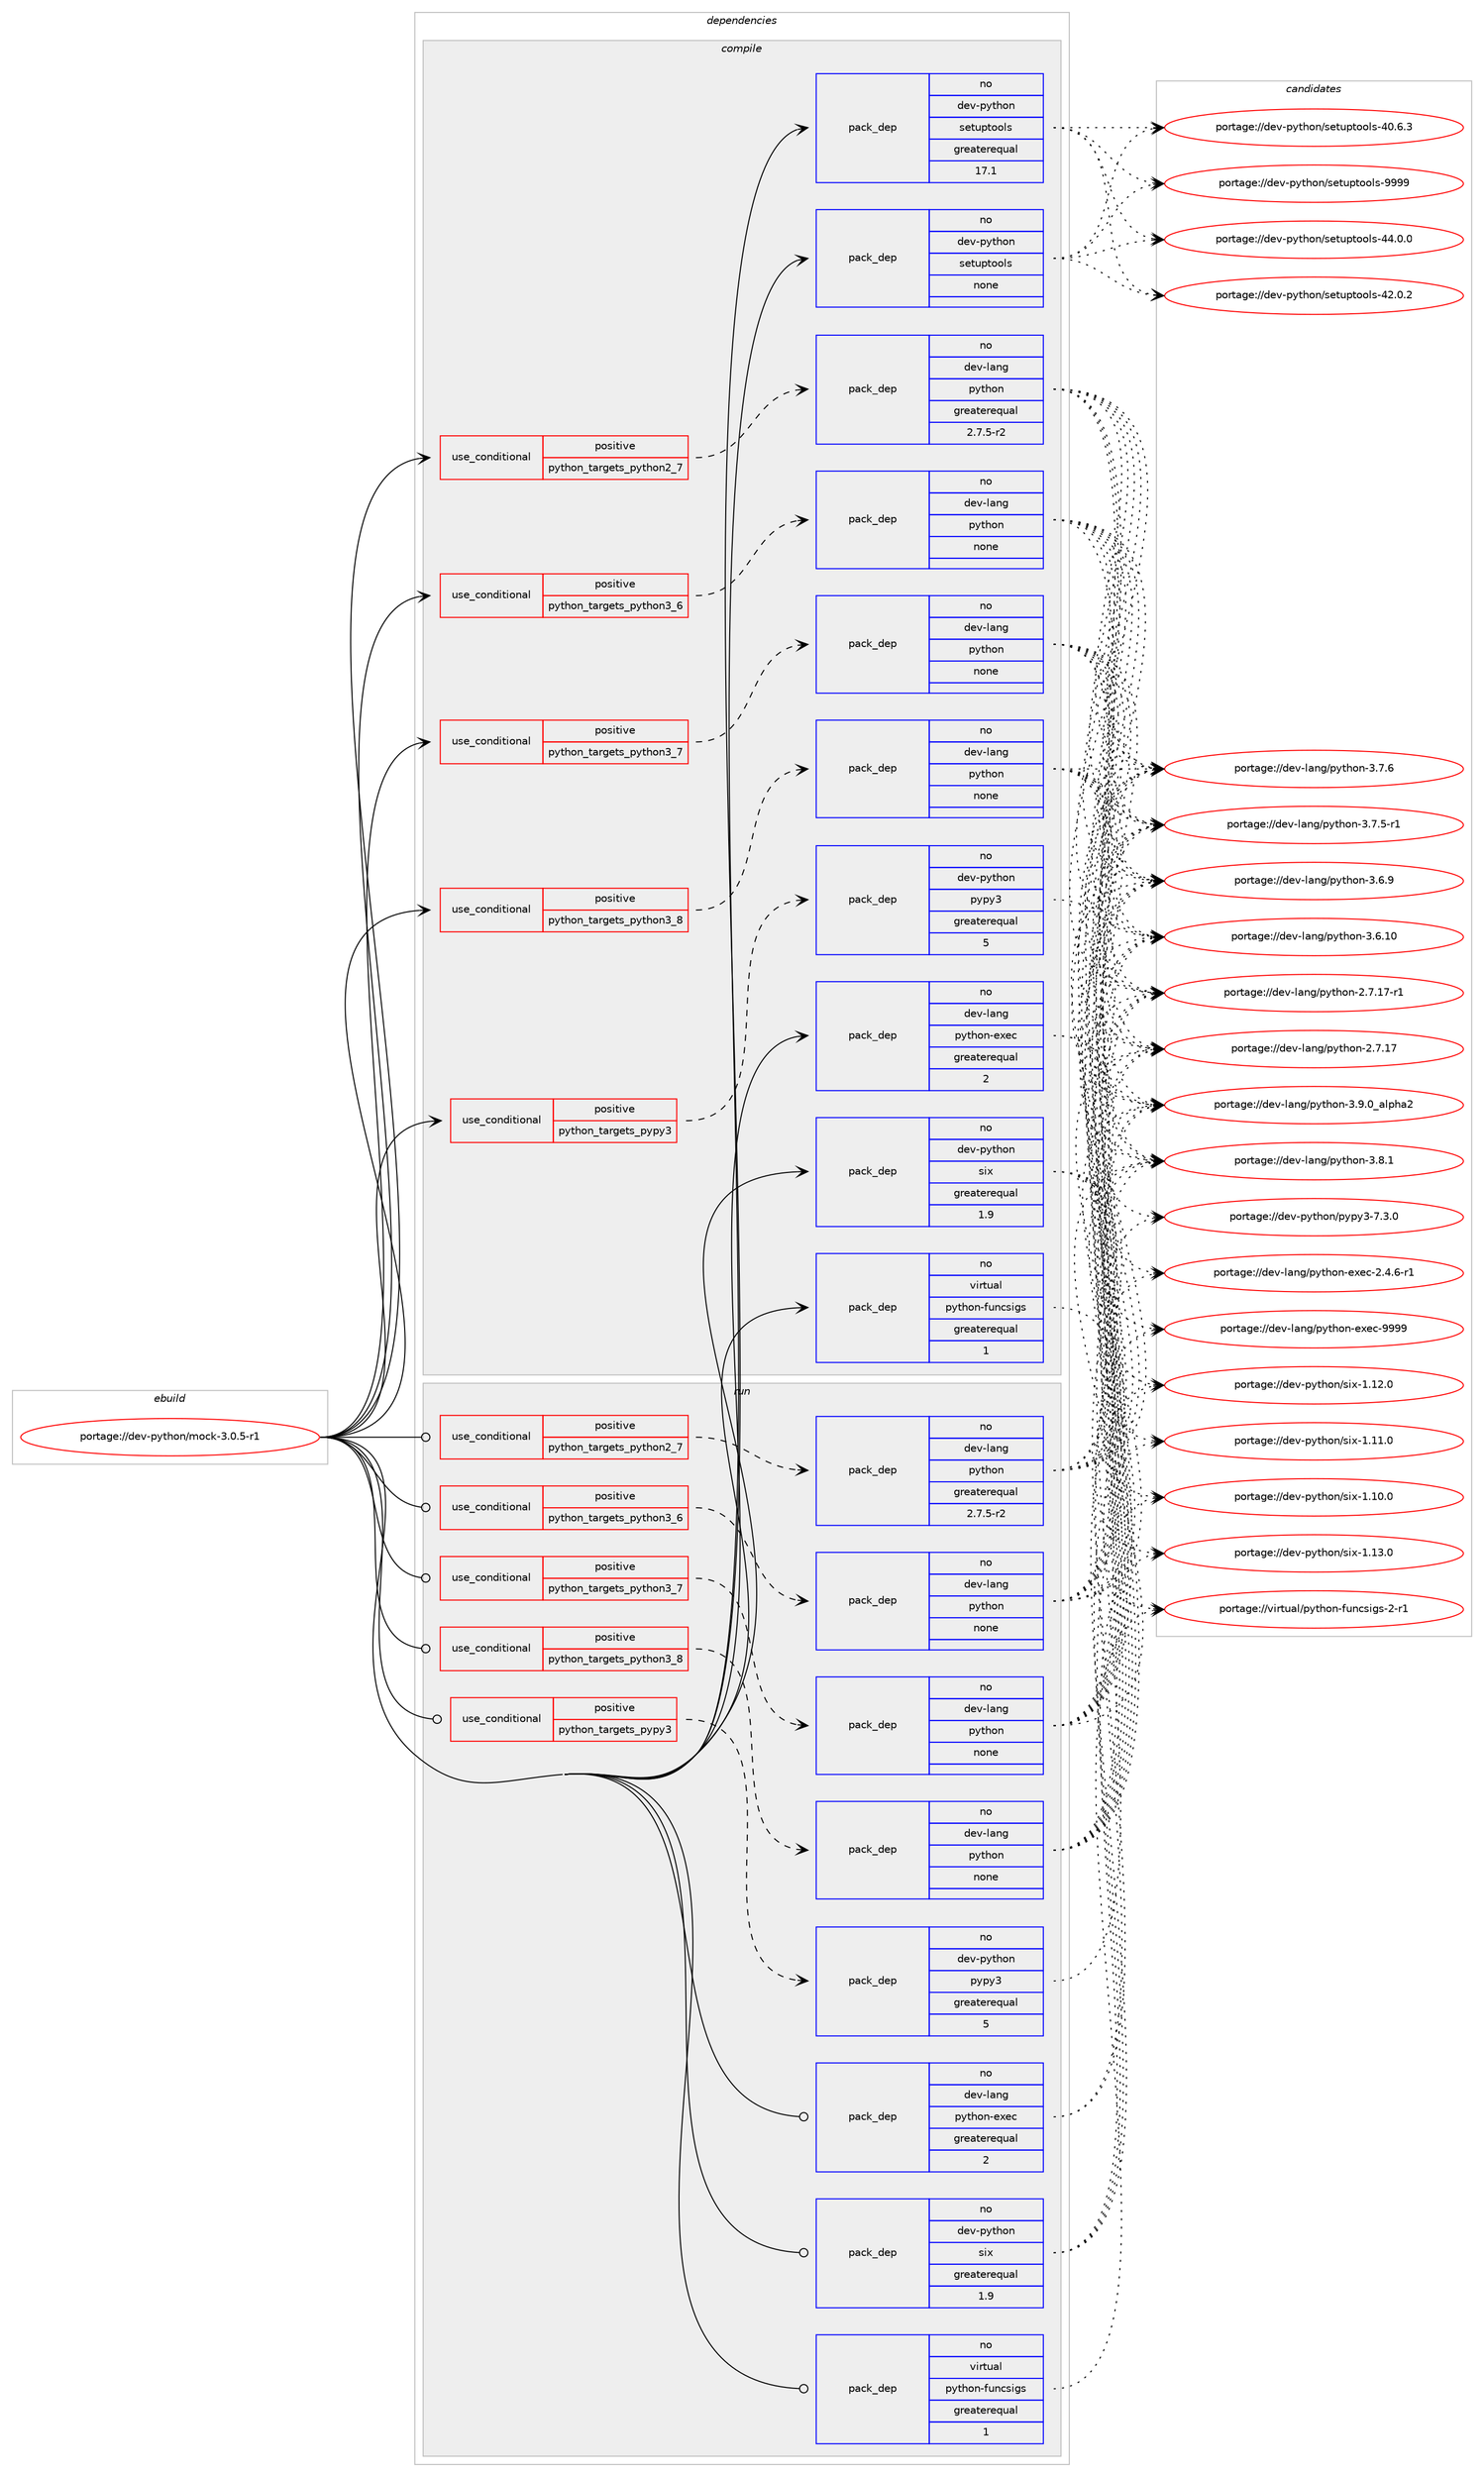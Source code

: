 digraph prolog {

# *************
# Graph options
# *************

newrank=true;
concentrate=true;
compound=true;
graph [rankdir=LR,fontname=Helvetica,fontsize=10,ranksep=1.5];#, ranksep=2.5, nodesep=0.2];
edge  [arrowhead=vee];
node  [fontname=Helvetica,fontsize=10];

# **********
# The ebuild
# **********

subgraph cluster_leftcol {
color=gray;
rank=same;
label=<<i>ebuild</i>>;
id [label="portage://dev-python/mock-3.0.5-r1", color=red, width=4, href="../dev-python/mock-3.0.5-r1.svg"];
}

# ****************
# The dependencies
# ****************

subgraph cluster_midcol {
color=gray;
label=<<i>dependencies</i>>;
subgraph cluster_compile {
fillcolor="#eeeeee";
style=filled;
label=<<i>compile</i>>;
subgraph cond112857 {
dependency450272 [label=<<TABLE BORDER="0" CELLBORDER="1" CELLSPACING="0" CELLPADDING="4"><TR><TD ROWSPAN="3" CELLPADDING="10">use_conditional</TD></TR><TR><TD>positive</TD></TR><TR><TD>python_targets_pypy3</TD></TR></TABLE>>, shape=none, color=red];
subgraph pack332435 {
dependency450273 [label=<<TABLE BORDER="0" CELLBORDER="1" CELLSPACING="0" CELLPADDING="4" WIDTH="220"><TR><TD ROWSPAN="6" CELLPADDING="30">pack_dep</TD></TR><TR><TD WIDTH="110">no</TD></TR><TR><TD>dev-python</TD></TR><TR><TD>pypy3</TD></TR><TR><TD>greaterequal</TD></TR><TR><TD>5</TD></TR></TABLE>>, shape=none, color=blue];
}
dependency450272:e -> dependency450273:w [weight=20,style="dashed",arrowhead="vee"];
}
id:e -> dependency450272:w [weight=20,style="solid",arrowhead="vee"];
subgraph cond112858 {
dependency450274 [label=<<TABLE BORDER="0" CELLBORDER="1" CELLSPACING="0" CELLPADDING="4"><TR><TD ROWSPAN="3" CELLPADDING="10">use_conditional</TD></TR><TR><TD>positive</TD></TR><TR><TD>python_targets_python2_7</TD></TR></TABLE>>, shape=none, color=red];
subgraph pack332436 {
dependency450275 [label=<<TABLE BORDER="0" CELLBORDER="1" CELLSPACING="0" CELLPADDING="4" WIDTH="220"><TR><TD ROWSPAN="6" CELLPADDING="30">pack_dep</TD></TR><TR><TD WIDTH="110">no</TD></TR><TR><TD>dev-lang</TD></TR><TR><TD>python</TD></TR><TR><TD>greaterequal</TD></TR><TR><TD>2.7.5-r2</TD></TR></TABLE>>, shape=none, color=blue];
}
dependency450274:e -> dependency450275:w [weight=20,style="dashed",arrowhead="vee"];
}
id:e -> dependency450274:w [weight=20,style="solid",arrowhead="vee"];
subgraph cond112859 {
dependency450276 [label=<<TABLE BORDER="0" CELLBORDER="1" CELLSPACING="0" CELLPADDING="4"><TR><TD ROWSPAN="3" CELLPADDING="10">use_conditional</TD></TR><TR><TD>positive</TD></TR><TR><TD>python_targets_python3_6</TD></TR></TABLE>>, shape=none, color=red];
subgraph pack332437 {
dependency450277 [label=<<TABLE BORDER="0" CELLBORDER="1" CELLSPACING="0" CELLPADDING="4" WIDTH="220"><TR><TD ROWSPAN="6" CELLPADDING="30">pack_dep</TD></TR><TR><TD WIDTH="110">no</TD></TR><TR><TD>dev-lang</TD></TR><TR><TD>python</TD></TR><TR><TD>none</TD></TR><TR><TD></TD></TR></TABLE>>, shape=none, color=blue];
}
dependency450276:e -> dependency450277:w [weight=20,style="dashed",arrowhead="vee"];
}
id:e -> dependency450276:w [weight=20,style="solid",arrowhead="vee"];
subgraph cond112860 {
dependency450278 [label=<<TABLE BORDER="0" CELLBORDER="1" CELLSPACING="0" CELLPADDING="4"><TR><TD ROWSPAN="3" CELLPADDING="10">use_conditional</TD></TR><TR><TD>positive</TD></TR><TR><TD>python_targets_python3_7</TD></TR></TABLE>>, shape=none, color=red];
subgraph pack332438 {
dependency450279 [label=<<TABLE BORDER="0" CELLBORDER="1" CELLSPACING="0" CELLPADDING="4" WIDTH="220"><TR><TD ROWSPAN="6" CELLPADDING="30">pack_dep</TD></TR><TR><TD WIDTH="110">no</TD></TR><TR><TD>dev-lang</TD></TR><TR><TD>python</TD></TR><TR><TD>none</TD></TR><TR><TD></TD></TR></TABLE>>, shape=none, color=blue];
}
dependency450278:e -> dependency450279:w [weight=20,style="dashed",arrowhead="vee"];
}
id:e -> dependency450278:w [weight=20,style="solid",arrowhead="vee"];
subgraph cond112861 {
dependency450280 [label=<<TABLE BORDER="0" CELLBORDER="1" CELLSPACING="0" CELLPADDING="4"><TR><TD ROWSPAN="3" CELLPADDING="10">use_conditional</TD></TR><TR><TD>positive</TD></TR><TR><TD>python_targets_python3_8</TD></TR></TABLE>>, shape=none, color=red];
subgraph pack332439 {
dependency450281 [label=<<TABLE BORDER="0" CELLBORDER="1" CELLSPACING="0" CELLPADDING="4" WIDTH="220"><TR><TD ROWSPAN="6" CELLPADDING="30">pack_dep</TD></TR><TR><TD WIDTH="110">no</TD></TR><TR><TD>dev-lang</TD></TR><TR><TD>python</TD></TR><TR><TD>none</TD></TR><TR><TD></TD></TR></TABLE>>, shape=none, color=blue];
}
dependency450280:e -> dependency450281:w [weight=20,style="dashed",arrowhead="vee"];
}
id:e -> dependency450280:w [weight=20,style="solid",arrowhead="vee"];
subgraph pack332440 {
dependency450282 [label=<<TABLE BORDER="0" CELLBORDER="1" CELLSPACING="0" CELLPADDING="4" WIDTH="220"><TR><TD ROWSPAN="6" CELLPADDING="30">pack_dep</TD></TR><TR><TD WIDTH="110">no</TD></TR><TR><TD>dev-lang</TD></TR><TR><TD>python-exec</TD></TR><TR><TD>greaterequal</TD></TR><TR><TD>2</TD></TR></TABLE>>, shape=none, color=blue];
}
id:e -> dependency450282:w [weight=20,style="solid",arrowhead="vee"];
subgraph pack332441 {
dependency450283 [label=<<TABLE BORDER="0" CELLBORDER="1" CELLSPACING="0" CELLPADDING="4" WIDTH="220"><TR><TD ROWSPAN="6" CELLPADDING="30">pack_dep</TD></TR><TR><TD WIDTH="110">no</TD></TR><TR><TD>dev-python</TD></TR><TR><TD>setuptools</TD></TR><TR><TD>greaterequal</TD></TR><TR><TD>17.1</TD></TR></TABLE>>, shape=none, color=blue];
}
id:e -> dependency450283:w [weight=20,style="solid",arrowhead="vee"];
subgraph pack332442 {
dependency450284 [label=<<TABLE BORDER="0" CELLBORDER="1" CELLSPACING="0" CELLPADDING="4" WIDTH="220"><TR><TD ROWSPAN="6" CELLPADDING="30">pack_dep</TD></TR><TR><TD WIDTH="110">no</TD></TR><TR><TD>dev-python</TD></TR><TR><TD>setuptools</TD></TR><TR><TD>none</TD></TR><TR><TD></TD></TR></TABLE>>, shape=none, color=blue];
}
id:e -> dependency450284:w [weight=20,style="solid",arrowhead="vee"];
subgraph pack332443 {
dependency450285 [label=<<TABLE BORDER="0" CELLBORDER="1" CELLSPACING="0" CELLPADDING="4" WIDTH="220"><TR><TD ROWSPAN="6" CELLPADDING="30">pack_dep</TD></TR><TR><TD WIDTH="110">no</TD></TR><TR><TD>dev-python</TD></TR><TR><TD>six</TD></TR><TR><TD>greaterequal</TD></TR><TR><TD>1.9</TD></TR></TABLE>>, shape=none, color=blue];
}
id:e -> dependency450285:w [weight=20,style="solid",arrowhead="vee"];
subgraph pack332444 {
dependency450286 [label=<<TABLE BORDER="0" CELLBORDER="1" CELLSPACING="0" CELLPADDING="4" WIDTH="220"><TR><TD ROWSPAN="6" CELLPADDING="30">pack_dep</TD></TR><TR><TD WIDTH="110">no</TD></TR><TR><TD>virtual</TD></TR><TR><TD>python-funcsigs</TD></TR><TR><TD>greaterequal</TD></TR><TR><TD>1</TD></TR></TABLE>>, shape=none, color=blue];
}
id:e -> dependency450286:w [weight=20,style="solid",arrowhead="vee"];
}
subgraph cluster_compileandrun {
fillcolor="#eeeeee";
style=filled;
label=<<i>compile and run</i>>;
}
subgraph cluster_run {
fillcolor="#eeeeee";
style=filled;
label=<<i>run</i>>;
subgraph cond112862 {
dependency450287 [label=<<TABLE BORDER="0" CELLBORDER="1" CELLSPACING="0" CELLPADDING="4"><TR><TD ROWSPAN="3" CELLPADDING="10">use_conditional</TD></TR><TR><TD>positive</TD></TR><TR><TD>python_targets_pypy3</TD></TR></TABLE>>, shape=none, color=red];
subgraph pack332445 {
dependency450288 [label=<<TABLE BORDER="0" CELLBORDER="1" CELLSPACING="0" CELLPADDING="4" WIDTH="220"><TR><TD ROWSPAN="6" CELLPADDING="30">pack_dep</TD></TR><TR><TD WIDTH="110">no</TD></TR><TR><TD>dev-python</TD></TR><TR><TD>pypy3</TD></TR><TR><TD>greaterequal</TD></TR><TR><TD>5</TD></TR></TABLE>>, shape=none, color=blue];
}
dependency450287:e -> dependency450288:w [weight=20,style="dashed",arrowhead="vee"];
}
id:e -> dependency450287:w [weight=20,style="solid",arrowhead="odot"];
subgraph cond112863 {
dependency450289 [label=<<TABLE BORDER="0" CELLBORDER="1" CELLSPACING="0" CELLPADDING="4"><TR><TD ROWSPAN="3" CELLPADDING="10">use_conditional</TD></TR><TR><TD>positive</TD></TR><TR><TD>python_targets_python2_7</TD></TR></TABLE>>, shape=none, color=red];
subgraph pack332446 {
dependency450290 [label=<<TABLE BORDER="0" CELLBORDER="1" CELLSPACING="0" CELLPADDING="4" WIDTH="220"><TR><TD ROWSPAN="6" CELLPADDING="30">pack_dep</TD></TR><TR><TD WIDTH="110">no</TD></TR><TR><TD>dev-lang</TD></TR><TR><TD>python</TD></TR><TR><TD>greaterequal</TD></TR><TR><TD>2.7.5-r2</TD></TR></TABLE>>, shape=none, color=blue];
}
dependency450289:e -> dependency450290:w [weight=20,style="dashed",arrowhead="vee"];
}
id:e -> dependency450289:w [weight=20,style="solid",arrowhead="odot"];
subgraph cond112864 {
dependency450291 [label=<<TABLE BORDER="0" CELLBORDER="1" CELLSPACING="0" CELLPADDING="4"><TR><TD ROWSPAN="3" CELLPADDING="10">use_conditional</TD></TR><TR><TD>positive</TD></TR><TR><TD>python_targets_python3_6</TD></TR></TABLE>>, shape=none, color=red];
subgraph pack332447 {
dependency450292 [label=<<TABLE BORDER="0" CELLBORDER="1" CELLSPACING="0" CELLPADDING="4" WIDTH="220"><TR><TD ROWSPAN="6" CELLPADDING="30">pack_dep</TD></TR><TR><TD WIDTH="110">no</TD></TR><TR><TD>dev-lang</TD></TR><TR><TD>python</TD></TR><TR><TD>none</TD></TR><TR><TD></TD></TR></TABLE>>, shape=none, color=blue];
}
dependency450291:e -> dependency450292:w [weight=20,style="dashed",arrowhead="vee"];
}
id:e -> dependency450291:w [weight=20,style="solid",arrowhead="odot"];
subgraph cond112865 {
dependency450293 [label=<<TABLE BORDER="0" CELLBORDER="1" CELLSPACING="0" CELLPADDING="4"><TR><TD ROWSPAN="3" CELLPADDING="10">use_conditional</TD></TR><TR><TD>positive</TD></TR><TR><TD>python_targets_python3_7</TD></TR></TABLE>>, shape=none, color=red];
subgraph pack332448 {
dependency450294 [label=<<TABLE BORDER="0" CELLBORDER="1" CELLSPACING="0" CELLPADDING="4" WIDTH="220"><TR><TD ROWSPAN="6" CELLPADDING="30">pack_dep</TD></TR><TR><TD WIDTH="110">no</TD></TR><TR><TD>dev-lang</TD></TR><TR><TD>python</TD></TR><TR><TD>none</TD></TR><TR><TD></TD></TR></TABLE>>, shape=none, color=blue];
}
dependency450293:e -> dependency450294:w [weight=20,style="dashed",arrowhead="vee"];
}
id:e -> dependency450293:w [weight=20,style="solid",arrowhead="odot"];
subgraph cond112866 {
dependency450295 [label=<<TABLE BORDER="0" CELLBORDER="1" CELLSPACING="0" CELLPADDING="4"><TR><TD ROWSPAN="3" CELLPADDING="10">use_conditional</TD></TR><TR><TD>positive</TD></TR><TR><TD>python_targets_python3_8</TD></TR></TABLE>>, shape=none, color=red];
subgraph pack332449 {
dependency450296 [label=<<TABLE BORDER="0" CELLBORDER="1" CELLSPACING="0" CELLPADDING="4" WIDTH="220"><TR><TD ROWSPAN="6" CELLPADDING="30">pack_dep</TD></TR><TR><TD WIDTH="110">no</TD></TR><TR><TD>dev-lang</TD></TR><TR><TD>python</TD></TR><TR><TD>none</TD></TR><TR><TD></TD></TR></TABLE>>, shape=none, color=blue];
}
dependency450295:e -> dependency450296:w [weight=20,style="dashed",arrowhead="vee"];
}
id:e -> dependency450295:w [weight=20,style="solid",arrowhead="odot"];
subgraph pack332450 {
dependency450297 [label=<<TABLE BORDER="0" CELLBORDER="1" CELLSPACING="0" CELLPADDING="4" WIDTH="220"><TR><TD ROWSPAN="6" CELLPADDING="30">pack_dep</TD></TR><TR><TD WIDTH="110">no</TD></TR><TR><TD>dev-lang</TD></TR><TR><TD>python-exec</TD></TR><TR><TD>greaterequal</TD></TR><TR><TD>2</TD></TR></TABLE>>, shape=none, color=blue];
}
id:e -> dependency450297:w [weight=20,style="solid",arrowhead="odot"];
subgraph pack332451 {
dependency450298 [label=<<TABLE BORDER="0" CELLBORDER="1" CELLSPACING="0" CELLPADDING="4" WIDTH="220"><TR><TD ROWSPAN="6" CELLPADDING="30">pack_dep</TD></TR><TR><TD WIDTH="110">no</TD></TR><TR><TD>dev-python</TD></TR><TR><TD>six</TD></TR><TR><TD>greaterequal</TD></TR><TR><TD>1.9</TD></TR></TABLE>>, shape=none, color=blue];
}
id:e -> dependency450298:w [weight=20,style="solid",arrowhead="odot"];
subgraph pack332452 {
dependency450299 [label=<<TABLE BORDER="0" CELLBORDER="1" CELLSPACING="0" CELLPADDING="4" WIDTH="220"><TR><TD ROWSPAN="6" CELLPADDING="30">pack_dep</TD></TR><TR><TD WIDTH="110">no</TD></TR><TR><TD>virtual</TD></TR><TR><TD>python-funcsigs</TD></TR><TR><TD>greaterequal</TD></TR><TR><TD>1</TD></TR></TABLE>>, shape=none, color=blue];
}
id:e -> dependency450299:w [weight=20,style="solid",arrowhead="odot"];
}
}

# **************
# The candidates
# **************

subgraph cluster_choices {
rank=same;
color=gray;
label=<<i>candidates</i>>;

subgraph choice332435 {
color=black;
nodesep=1;
choice100101118451121211161041111104711212111212151455546514648 [label="portage://dev-python/pypy3-7.3.0", color=red, width=4,href="../dev-python/pypy3-7.3.0.svg"];
dependency450273:e -> choice100101118451121211161041111104711212111212151455546514648:w [style=dotted,weight="100"];
}
subgraph choice332436 {
color=black;
nodesep=1;
choice10010111845108971101034711212111610411111045514657464895971081121049750 [label="portage://dev-lang/python-3.9.0_alpha2", color=red, width=4,href="../dev-lang/python-3.9.0_alpha2.svg"];
choice100101118451089711010347112121116104111110455146564649 [label="portage://dev-lang/python-3.8.1", color=red, width=4,href="../dev-lang/python-3.8.1.svg"];
choice100101118451089711010347112121116104111110455146554654 [label="portage://dev-lang/python-3.7.6", color=red, width=4,href="../dev-lang/python-3.7.6.svg"];
choice1001011184510897110103471121211161041111104551465546534511449 [label="portage://dev-lang/python-3.7.5-r1", color=red, width=4,href="../dev-lang/python-3.7.5-r1.svg"];
choice100101118451089711010347112121116104111110455146544657 [label="portage://dev-lang/python-3.6.9", color=red, width=4,href="../dev-lang/python-3.6.9.svg"];
choice10010111845108971101034711212111610411111045514654464948 [label="portage://dev-lang/python-3.6.10", color=red, width=4,href="../dev-lang/python-3.6.10.svg"];
choice100101118451089711010347112121116104111110455046554649554511449 [label="portage://dev-lang/python-2.7.17-r1", color=red, width=4,href="../dev-lang/python-2.7.17-r1.svg"];
choice10010111845108971101034711212111610411111045504655464955 [label="portage://dev-lang/python-2.7.17", color=red, width=4,href="../dev-lang/python-2.7.17.svg"];
dependency450275:e -> choice10010111845108971101034711212111610411111045514657464895971081121049750:w [style=dotted,weight="100"];
dependency450275:e -> choice100101118451089711010347112121116104111110455146564649:w [style=dotted,weight="100"];
dependency450275:e -> choice100101118451089711010347112121116104111110455146554654:w [style=dotted,weight="100"];
dependency450275:e -> choice1001011184510897110103471121211161041111104551465546534511449:w [style=dotted,weight="100"];
dependency450275:e -> choice100101118451089711010347112121116104111110455146544657:w [style=dotted,weight="100"];
dependency450275:e -> choice10010111845108971101034711212111610411111045514654464948:w [style=dotted,weight="100"];
dependency450275:e -> choice100101118451089711010347112121116104111110455046554649554511449:w [style=dotted,weight="100"];
dependency450275:e -> choice10010111845108971101034711212111610411111045504655464955:w [style=dotted,weight="100"];
}
subgraph choice332437 {
color=black;
nodesep=1;
choice10010111845108971101034711212111610411111045514657464895971081121049750 [label="portage://dev-lang/python-3.9.0_alpha2", color=red, width=4,href="../dev-lang/python-3.9.0_alpha2.svg"];
choice100101118451089711010347112121116104111110455146564649 [label="portage://dev-lang/python-3.8.1", color=red, width=4,href="../dev-lang/python-3.8.1.svg"];
choice100101118451089711010347112121116104111110455146554654 [label="portage://dev-lang/python-3.7.6", color=red, width=4,href="../dev-lang/python-3.7.6.svg"];
choice1001011184510897110103471121211161041111104551465546534511449 [label="portage://dev-lang/python-3.7.5-r1", color=red, width=4,href="../dev-lang/python-3.7.5-r1.svg"];
choice100101118451089711010347112121116104111110455146544657 [label="portage://dev-lang/python-3.6.9", color=red, width=4,href="../dev-lang/python-3.6.9.svg"];
choice10010111845108971101034711212111610411111045514654464948 [label="portage://dev-lang/python-3.6.10", color=red, width=4,href="../dev-lang/python-3.6.10.svg"];
choice100101118451089711010347112121116104111110455046554649554511449 [label="portage://dev-lang/python-2.7.17-r1", color=red, width=4,href="../dev-lang/python-2.7.17-r1.svg"];
choice10010111845108971101034711212111610411111045504655464955 [label="portage://dev-lang/python-2.7.17", color=red, width=4,href="../dev-lang/python-2.7.17.svg"];
dependency450277:e -> choice10010111845108971101034711212111610411111045514657464895971081121049750:w [style=dotted,weight="100"];
dependency450277:e -> choice100101118451089711010347112121116104111110455146564649:w [style=dotted,weight="100"];
dependency450277:e -> choice100101118451089711010347112121116104111110455146554654:w [style=dotted,weight="100"];
dependency450277:e -> choice1001011184510897110103471121211161041111104551465546534511449:w [style=dotted,weight="100"];
dependency450277:e -> choice100101118451089711010347112121116104111110455146544657:w [style=dotted,weight="100"];
dependency450277:e -> choice10010111845108971101034711212111610411111045514654464948:w [style=dotted,weight="100"];
dependency450277:e -> choice100101118451089711010347112121116104111110455046554649554511449:w [style=dotted,weight="100"];
dependency450277:e -> choice10010111845108971101034711212111610411111045504655464955:w [style=dotted,weight="100"];
}
subgraph choice332438 {
color=black;
nodesep=1;
choice10010111845108971101034711212111610411111045514657464895971081121049750 [label="portage://dev-lang/python-3.9.0_alpha2", color=red, width=4,href="../dev-lang/python-3.9.0_alpha2.svg"];
choice100101118451089711010347112121116104111110455146564649 [label="portage://dev-lang/python-3.8.1", color=red, width=4,href="../dev-lang/python-3.8.1.svg"];
choice100101118451089711010347112121116104111110455146554654 [label="portage://dev-lang/python-3.7.6", color=red, width=4,href="../dev-lang/python-3.7.6.svg"];
choice1001011184510897110103471121211161041111104551465546534511449 [label="portage://dev-lang/python-3.7.5-r1", color=red, width=4,href="../dev-lang/python-3.7.5-r1.svg"];
choice100101118451089711010347112121116104111110455146544657 [label="portage://dev-lang/python-3.6.9", color=red, width=4,href="../dev-lang/python-3.6.9.svg"];
choice10010111845108971101034711212111610411111045514654464948 [label="portage://dev-lang/python-3.6.10", color=red, width=4,href="../dev-lang/python-3.6.10.svg"];
choice100101118451089711010347112121116104111110455046554649554511449 [label="portage://dev-lang/python-2.7.17-r1", color=red, width=4,href="../dev-lang/python-2.7.17-r1.svg"];
choice10010111845108971101034711212111610411111045504655464955 [label="portage://dev-lang/python-2.7.17", color=red, width=4,href="../dev-lang/python-2.7.17.svg"];
dependency450279:e -> choice10010111845108971101034711212111610411111045514657464895971081121049750:w [style=dotted,weight="100"];
dependency450279:e -> choice100101118451089711010347112121116104111110455146564649:w [style=dotted,weight="100"];
dependency450279:e -> choice100101118451089711010347112121116104111110455146554654:w [style=dotted,weight="100"];
dependency450279:e -> choice1001011184510897110103471121211161041111104551465546534511449:w [style=dotted,weight="100"];
dependency450279:e -> choice100101118451089711010347112121116104111110455146544657:w [style=dotted,weight="100"];
dependency450279:e -> choice10010111845108971101034711212111610411111045514654464948:w [style=dotted,weight="100"];
dependency450279:e -> choice100101118451089711010347112121116104111110455046554649554511449:w [style=dotted,weight="100"];
dependency450279:e -> choice10010111845108971101034711212111610411111045504655464955:w [style=dotted,weight="100"];
}
subgraph choice332439 {
color=black;
nodesep=1;
choice10010111845108971101034711212111610411111045514657464895971081121049750 [label="portage://dev-lang/python-3.9.0_alpha2", color=red, width=4,href="../dev-lang/python-3.9.0_alpha2.svg"];
choice100101118451089711010347112121116104111110455146564649 [label="portage://dev-lang/python-3.8.1", color=red, width=4,href="../dev-lang/python-3.8.1.svg"];
choice100101118451089711010347112121116104111110455146554654 [label="portage://dev-lang/python-3.7.6", color=red, width=4,href="../dev-lang/python-3.7.6.svg"];
choice1001011184510897110103471121211161041111104551465546534511449 [label="portage://dev-lang/python-3.7.5-r1", color=red, width=4,href="../dev-lang/python-3.7.5-r1.svg"];
choice100101118451089711010347112121116104111110455146544657 [label="portage://dev-lang/python-3.6.9", color=red, width=4,href="../dev-lang/python-3.6.9.svg"];
choice10010111845108971101034711212111610411111045514654464948 [label="portage://dev-lang/python-3.6.10", color=red, width=4,href="../dev-lang/python-3.6.10.svg"];
choice100101118451089711010347112121116104111110455046554649554511449 [label="portage://dev-lang/python-2.7.17-r1", color=red, width=4,href="../dev-lang/python-2.7.17-r1.svg"];
choice10010111845108971101034711212111610411111045504655464955 [label="portage://dev-lang/python-2.7.17", color=red, width=4,href="../dev-lang/python-2.7.17.svg"];
dependency450281:e -> choice10010111845108971101034711212111610411111045514657464895971081121049750:w [style=dotted,weight="100"];
dependency450281:e -> choice100101118451089711010347112121116104111110455146564649:w [style=dotted,weight="100"];
dependency450281:e -> choice100101118451089711010347112121116104111110455146554654:w [style=dotted,weight="100"];
dependency450281:e -> choice1001011184510897110103471121211161041111104551465546534511449:w [style=dotted,weight="100"];
dependency450281:e -> choice100101118451089711010347112121116104111110455146544657:w [style=dotted,weight="100"];
dependency450281:e -> choice10010111845108971101034711212111610411111045514654464948:w [style=dotted,weight="100"];
dependency450281:e -> choice100101118451089711010347112121116104111110455046554649554511449:w [style=dotted,weight="100"];
dependency450281:e -> choice10010111845108971101034711212111610411111045504655464955:w [style=dotted,weight="100"];
}
subgraph choice332440 {
color=black;
nodesep=1;
choice10010111845108971101034711212111610411111045101120101994557575757 [label="portage://dev-lang/python-exec-9999", color=red, width=4,href="../dev-lang/python-exec-9999.svg"];
choice10010111845108971101034711212111610411111045101120101994550465246544511449 [label="portage://dev-lang/python-exec-2.4.6-r1", color=red, width=4,href="../dev-lang/python-exec-2.4.6-r1.svg"];
dependency450282:e -> choice10010111845108971101034711212111610411111045101120101994557575757:w [style=dotted,weight="100"];
dependency450282:e -> choice10010111845108971101034711212111610411111045101120101994550465246544511449:w [style=dotted,weight="100"];
}
subgraph choice332441 {
color=black;
nodesep=1;
choice10010111845112121116104111110471151011161171121161111111081154557575757 [label="portage://dev-python/setuptools-9999", color=red, width=4,href="../dev-python/setuptools-9999.svg"];
choice100101118451121211161041111104711510111611711211611111110811545525246484648 [label="portage://dev-python/setuptools-44.0.0", color=red, width=4,href="../dev-python/setuptools-44.0.0.svg"];
choice100101118451121211161041111104711510111611711211611111110811545525046484650 [label="portage://dev-python/setuptools-42.0.2", color=red, width=4,href="../dev-python/setuptools-42.0.2.svg"];
choice100101118451121211161041111104711510111611711211611111110811545524846544651 [label="portage://dev-python/setuptools-40.6.3", color=red, width=4,href="../dev-python/setuptools-40.6.3.svg"];
dependency450283:e -> choice10010111845112121116104111110471151011161171121161111111081154557575757:w [style=dotted,weight="100"];
dependency450283:e -> choice100101118451121211161041111104711510111611711211611111110811545525246484648:w [style=dotted,weight="100"];
dependency450283:e -> choice100101118451121211161041111104711510111611711211611111110811545525046484650:w [style=dotted,weight="100"];
dependency450283:e -> choice100101118451121211161041111104711510111611711211611111110811545524846544651:w [style=dotted,weight="100"];
}
subgraph choice332442 {
color=black;
nodesep=1;
choice10010111845112121116104111110471151011161171121161111111081154557575757 [label="portage://dev-python/setuptools-9999", color=red, width=4,href="../dev-python/setuptools-9999.svg"];
choice100101118451121211161041111104711510111611711211611111110811545525246484648 [label="portage://dev-python/setuptools-44.0.0", color=red, width=4,href="../dev-python/setuptools-44.0.0.svg"];
choice100101118451121211161041111104711510111611711211611111110811545525046484650 [label="portage://dev-python/setuptools-42.0.2", color=red, width=4,href="../dev-python/setuptools-42.0.2.svg"];
choice100101118451121211161041111104711510111611711211611111110811545524846544651 [label="portage://dev-python/setuptools-40.6.3", color=red, width=4,href="../dev-python/setuptools-40.6.3.svg"];
dependency450284:e -> choice10010111845112121116104111110471151011161171121161111111081154557575757:w [style=dotted,weight="100"];
dependency450284:e -> choice100101118451121211161041111104711510111611711211611111110811545525246484648:w [style=dotted,weight="100"];
dependency450284:e -> choice100101118451121211161041111104711510111611711211611111110811545525046484650:w [style=dotted,weight="100"];
dependency450284:e -> choice100101118451121211161041111104711510111611711211611111110811545524846544651:w [style=dotted,weight="100"];
}
subgraph choice332443 {
color=black;
nodesep=1;
choice100101118451121211161041111104711510512045494649514648 [label="portage://dev-python/six-1.13.0", color=red, width=4,href="../dev-python/six-1.13.0.svg"];
choice100101118451121211161041111104711510512045494649504648 [label="portage://dev-python/six-1.12.0", color=red, width=4,href="../dev-python/six-1.12.0.svg"];
choice100101118451121211161041111104711510512045494649494648 [label="portage://dev-python/six-1.11.0", color=red, width=4,href="../dev-python/six-1.11.0.svg"];
choice100101118451121211161041111104711510512045494649484648 [label="portage://dev-python/six-1.10.0", color=red, width=4,href="../dev-python/six-1.10.0.svg"];
dependency450285:e -> choice100101118451121211161041111104711510512045494649514648:w [style=dotted,weight="100"];
dependency450285:e -> choice100101118451121211161041111104711510512045494649504648:w [style=dotted,weight="100"];
dependency450285:e -> choice100101118451121211161041111104711510512045494649494648:w [style=dotted,weight="100"];
dependency450285:e -> choice100101118451121211161041111104711510512045494649484648:w [style=dotted,weight="100"];
}
subgraph choice332444 {
color=black;
nodesep=1;
choice1181051141161179710847112121116104111110451021171109911510510311545504511449 [label="portage://virtual/python-funcsigs-2-r1", color=red, width=4,href="../virtual/python-funcsigs-2-r1.svg"];
dependency450286:e -> choice1181051141161179710847112121116104111110451021171109911510510311545504511449:w [style=dotted,weight="100"];
}
subgraph choice332445 {
color=black;
nodesep=1;
choice100101118451121211161041111104711212111212151455546514648 [label="portage://dev-python/pypy3-7.3.0", color=red, width=4,href="../dev-python/pypy3-7.3.0.svg"];
dependency450288:e -> choice100101118451121211161041111104711212111212151455546514648:w [style=dotted,weight="100"];
}
subgraph choice332446 {
color=black;
nodesep=1;
choice10010111845108971101034711212111610411111045514657464895971081121049750 [label="portage://dev-lang/python-3.9.0_alpha2", color=red, width=4,href="../dev-lang/python-3.9.0_alpha2.svg"];
choice100101118451089711010347112121116104111110455146564649 [label="portage://dev-lang/python-3.8.1", color=red, width=4,href="../dev-lang/python-3.8.1.svg"];
choice100101118451089711010347112121116104111110455146554654 [label="portage://dev-lang/python-3.7.6", color=red, width=4,href="../dev-lang/python-3.7.6.svg"];
choice1001011184510897110103471121211161041111104551465546534511449 [label="portage://dev-lang/python-3.7.5-r1", color=red, width=4,href="../dev-lang/python-3.7.5-r1.svg"];
choice100101118451089711010347112121116104111110455146544657 [label="portage://dev-lang/python-3.6.9", color=red, width=4,href="../dev-lang/python-3.6.9.svg"];
choice10010111845108971101034711212111610411111045514654464948 [label="portage://dev-lang/python-3.6.10", color=red, width=4,href="../dev-lang/python-3.6.10.svg"];
choice100101118451089711010347112121116104111110455046554649554511449 [label="portage://dev-lang/python-2.7.17-r1", color=red, width=4,href="../dev-lang/python-2.7.17-r1.svg"];
choice10010111845108971101034711212111610411111045504655464955 [label="portage://dev-lang/python-2.7.17", color=red, width=4,href="../dev-lang/python-2.7.17.svg"];
dependency450290:e -> choice10010111845108971101034711212111610411111045514657464895971081121049750:w [style=dotted,weight="100"];
dependency450290:e -> choice100101118451089711010347112121116104111110455146564649:w [style=dotted,weight="100"];
dependency450290:e -> choice100101118451089711010347112121116104111110455146554654:w [style=dotted,weight="100"];
dependency450290:e -> choice1001011184510897110103471121211161041111104551465546534511449:w [style=dotted,weight="100"];
dependency450290:e -> choice100101118451089711010347112121116104111110455146544657:w [style=dotted,weight="100"];
dependency450290:e -> choice10010111845108971101034711212111610411111045514654464948:w [style=dotted,weight="100"];
dependency450290:e -> choice100101118451089711010347112121116104111110455046554649554511449:w [style=dotted,weight="100"];
dependency450290:e -> choice10010111845108971101034711212111610411111045504655464955:w [style=dotted,weight="100"];
}
subgraph choice332447 {
color=black;
nodesep=1;
choice10010111845108971101034711212111610411111045514657464895971081121049750 [label="portage://dev-lang/python-3.9.0_alpha2", color=red, width=4,href="../dev-lang/python-3.9.0_alpha2.svg"];
choice100101118451089711010347112121116104111110455146564649 [label="portage://dev-lang/python-3.8.1", color=red, width=4,href="../dev-lang/python-3.8.1.svg"];
choice100101118451089711010347112121116104111110455146554654 [label="portage://dev-lang/python-3.7.6", color=red, width=4,href="../dev-lang/python-3.7.6.svg"];
choice1001011184510897110103471121211161041111104551465546534511449 [label="portage://dev-lang/python-3.7.5-r1", color=red, width=4,href="../dev-lang/python-3.7.5-r1.svg"];
choice100101118451089711010347112121116104111110455146544657 [label="portage://dev-lang/python-3.6.9", color=red, width=4,href="../dev-lang/python-3.6.9.svg"];
choice10010111845108971101034711212111610411111045514654464948 [label="portage://dev-lang/python-3.6.10", color=red, width=4,href="../dev-lang/python-3.6.10.svg"];
choice100101118451089711010347112121116104111110455046554649554511449 [label="portage://dev-lang/python-2.7.17-r1", color=red, width=4,href="../dev-lang/python-2.7.17-r1.svg"];
choice10010111845108971101034711212111610411111045504655464955 [label="portage://dev-lang/python-2.7.17", color=red, width=4,href="../dev-lang/python-2.7.17.svg"];
dependency450292:e -> choice10010111845108971101034711212111610411111045514657464895971081121049750:w [style=dotted,weight="100"];
dependency450292:e -> choice100101118451089711010347112121116104111110455146564649:w [style=dotted,weight="100"];
dependency450292:e -> choice100101118451089711010347112121116104111110455146554654:w [style=dotted,weight="100"];
dependency450292:e -> choice1001011184510897110103471121211161041111104551465546534511449:w [style=dotted,weight="100"];
dependency450292:e -> choice100101118451089711010347112121116104111110455146544657:w [style=dotted,weight="100"];
dependency450292:e -> choice10010111845108971101034711212111610411111045514654464948:w [style=dotted,weight="100"];
dependency450292:e -> choice100101118451089711010347112121116104111110455046554649554511449:w [style=dotted,weight="100"];
dependency450292:e -> choice10010111845108971101034711212111610411111045504655464955:w [style=dotted,weight="100"];
}
subgraph choice332448 {
color=black;
nodesep=1;
choice10010111845108971101034711212111610411111045514657464895971081121049750 [label="portage://dev-lang/python-3.9.0_alpha2", color=red, width=4,href="../dev-lang/python-3.9.0_alpha2.svg"];
choice100101118451089711010347112121116104111110455146564649 [label="portage://dev-lang/python-3.8.1", color=red, width=4,href="../dev-lang/python-3.8.1.svg"];
choice100101118451089711010347112121116104111110455146554654 [label="portage://dev-lang/python-3.7.6", color=red, width=4,href="../dev-lang/python-3.7.6.svg"];
choice1001011184510897110103471121211161041111104551465546534511449 [label="portage://dev-lang/python-3.7.5-r1", color=red, width=4,href="../dev-lang/python-3.7.5-r1.svg"];
choice100101118451089711010347112121116104111110455146544657 [label="portage://dev-lang/python-3.6.9", color=red, width=4,href="../dev-lang/python-3.6.9.svg"];
choice10010111845108971101034711212111610411111045514654464948 [label="portage://dev-lang/python-3.6.10", color=red, width=4,href="../dev-lang/python-3.6.10.svg"];
choice100101118451089711010347112121116104111110455046554649554511449 [label="portage://dev-lang/python-2.7.17-r1", color=red, width=4,href="../dev-lang/python-2.7.17-r1.svg"];
choice10010111845108971101034711212111610411111045504655464955 [label="portage://dev-lang/python-2.7.17", color=red, width=4,href="../dev-lang/python-2.7.17.svg"];
dependency450294:e -> choice10010111845108971101034711212111610411111045514657464895971081121049750:w [style=dotted,weight="100"];
dependency450294:e -> choice100101118451089711010347112121116104111110455146564649:w [style=dotted,weight="100"];
dependency450294:e -> choice100101118451089711010347112121116104111110455146554654:w [style=dotted,weight="100"];
dependency450294:e -> choice1001011184510897110103471121211161041111104551465546534511449:w [style=dotted,weight="100"];
dependency450294:e -> choice100101118451089711010347112121116104111110455146544657:w [style=dotted,weight="100"];
dependency450294:e -> choice10010111845108971101034711212111610411111045514654464948:w [style=dotted,weight="100"];
dependency450294:e -> choice100101118451089711010347112121116104111110455046554649554511449:w [style=dotted,weight="100"];
dependency450294:e -> choice10010111845108971101034711212111610411111045504655464955:w [style=dotted,weight="100"];
}
subgraph choice332449 {
color=black;
nodesep=1;
choice10010111845108971101034711212111610411111045514657464895971081121049750 [label="portage://dev-lang/python-3.9.0_alpha2", color=red, width=4,href="../dev-lang/python-3.9.0_alpha2.svg"];
choice100101118451089711010347112121116104111110455146564649 [label="portage://dev-lang/python-3.8.1", color=red, width=4,href="../dev-lang/python-3.8.1.svg"];
choice100101118451089711010347112121116104111110455146554654 [label="portage://dev-lang/python-3.7.6", color=red, width=4,href="../dev-lang/python-3.7.6.svg"];
choice1001011184510897110103471121211161041111104551465546534511449 [label="portage://dev-lang/python-3.7.5-r1", color=red, width=4,href="../dev-lang/python-3.7.5-r1.svg"];
choice100101118451089711010347112121116104111110455146544657 [label="portage://dev-lang/python-3.6.9", color=red, width=4,href="../dev-lang/python-3.6.9.svg"];
choice10010111845108971101034711212111610411111045514654464948 [label="portage://dev-lang/python-3.6.10", color=red, width=4,href="../dev-lang/python-3.6.10.svg"];
choice100101118451089711010347112121116104111110455046554649554511449 [label="portage://dev-lang/python-2.7.17-r1", color=red, width=4,href="../dev-lang/python-2.7.17-r1.svg"];
choice10010111845108971101034711212111610411111045504655464955 [label="portage://dev-lang/python-2.7.17", color=red, width=4,href="../dev-lang/python-2.7.17.svg"];
dependency450296:e -> choice10010111845108971101034711212111610411111045514657464895971081121049750:w [style=dotted,weight="100"];
dependency450296:e -> choice100101118451089711010347112121116104111110455146564649:w [style=dotted,weight="100"];
dependency450296:e -> choice100101118451089711010347112121116104111110455146554654:w [style=dotted,weight="100"];
dependency450296:e -> choice1001011184510897110103471121211161041111104551465546534511449:w [style=dotted,weight="100"];
dependency450296:e -> choice100101118451089711010347112121116104111110455146544657:w [style=dotted,weight="100"];
dependency450296:e -> choice10010111845108971101034711212111610411111045514654464948:w [style=dotted,weight="100"];
dependency450296:e -> choice100101118451089711010347112121116104111110455046554649554511449:w [style=dotted,weight="100"];
dependency450296:e -> choice10010111845108971101034711212111610411111045504655464955:w [style=dotted,weight="100"];
}
subgraph choice332450 {
color=black;
nodesep=1;
choice10010111845108971101034711212111610411111045101120101994557575757 [label="portage://dev-lang/python-exec-9999", color=red, width=4,href="../dev-lang/python-exec-9999.svg"];
choice10010111845108971101034711212111610411111045101120101994550465246544511449 [label="portage://dev-lang/python-exec-2.4.6-r1", color=red, width=4,href="../dev-lang/python-exec-2.4.6-r1.svg"];
dependency450297:e -> choice10010111845108971101034711212111610411111045101120101994557575757:w [style=dotted,weight="100"];
dependency450297:e -> choice10010111845108971101034711212111610411111045101120101994550465246544511449:w [style=dotted,weight="100"];
}
subgraph choice332451 {
color=black;
nodesep=1;
choice100101118451121211161041111104711510512045494649514648 [label="portage://dev-python/six-1.13.0", color=red, width=4,href="../dev-python/six-1.13.0.svg"];
choice100101118451121211161041111104711510512045494649504648 [label="portage://dev-python/six-1.12.0", color=red, width=4,href="../dev-python/six-1.12.0.svg"];
choice100101118451121211161041111104711510512045494649494648 [label="portage://dev-python/six-1.11.0", color=red, width=4,href="../dev-python/six-1.11.0.svg"];
choice100101118451121211161041111104711510512045494649484648 [label="portage://dev-python/six-1.10.0", color=red, width=4,href="../dev-python/six-1.10.0.svg"];
dependency450298:e -> choice100101118451121211161041111104711510512045494649514648:w [style=dotted,weight="100"];
dependency450298:e -> choice100101118451121211161041111104711510512045494649504648:w [style=dotted,weight="100"];
dependency450298:e -> choice100101118451121211161041111104711510512045494649494648:w [style=dotted,weight="100"];
dependency450298:e -> choice100101118451121211161041111104711510512045494649484648:w [style=dotted,weight="100"];
}
subgraph choice332452 {
color=black;
nodesep=1;
choice1181051141161179710847112121116104111110451021171109911510510311545504511449 [label="portage://virtual/python-funcsigs-2-r1", color=red, width=4,href="../virtual/python-funcsigs-2-r1.svg"];
dependency450299:e -> choice1181051141161179710847112121116104111110451021171109911510510311545504511449:w [style=dotted,weight="100"];
}
}

}
